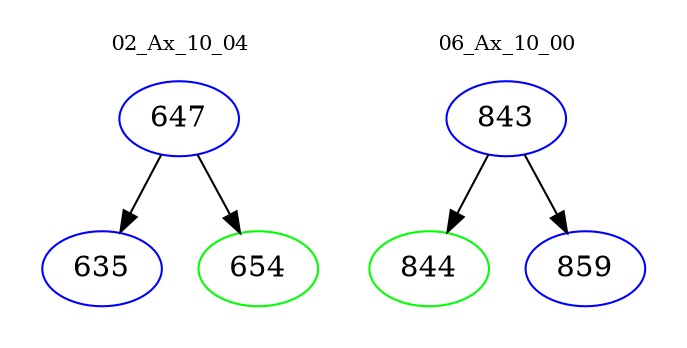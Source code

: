 digraph{
subgraph cluster_0 {
color = white
label = "02_Ax_10_04";
fontsize=10;
T0_647 [label="647", color="blue"]
T0_647 -> T0_635 [color="black"]
T0_635 [label="635", color="blue"]
T0_647 -> T0_654 [color="black"]
T0_654 [label="654", color="green"]
}
subgraph cluster_1 {
color = white
label = "06_Ax_10_00";
fontsize=10;
T1_843 [label="843", color="blue"]
T1_843 -> T1_844 [color="black"]
T1_844 [label="844", color="green"]
T1_843 -> T1_859 [color="black"]
T1_859 [label="859", color="blue"]
}
}
